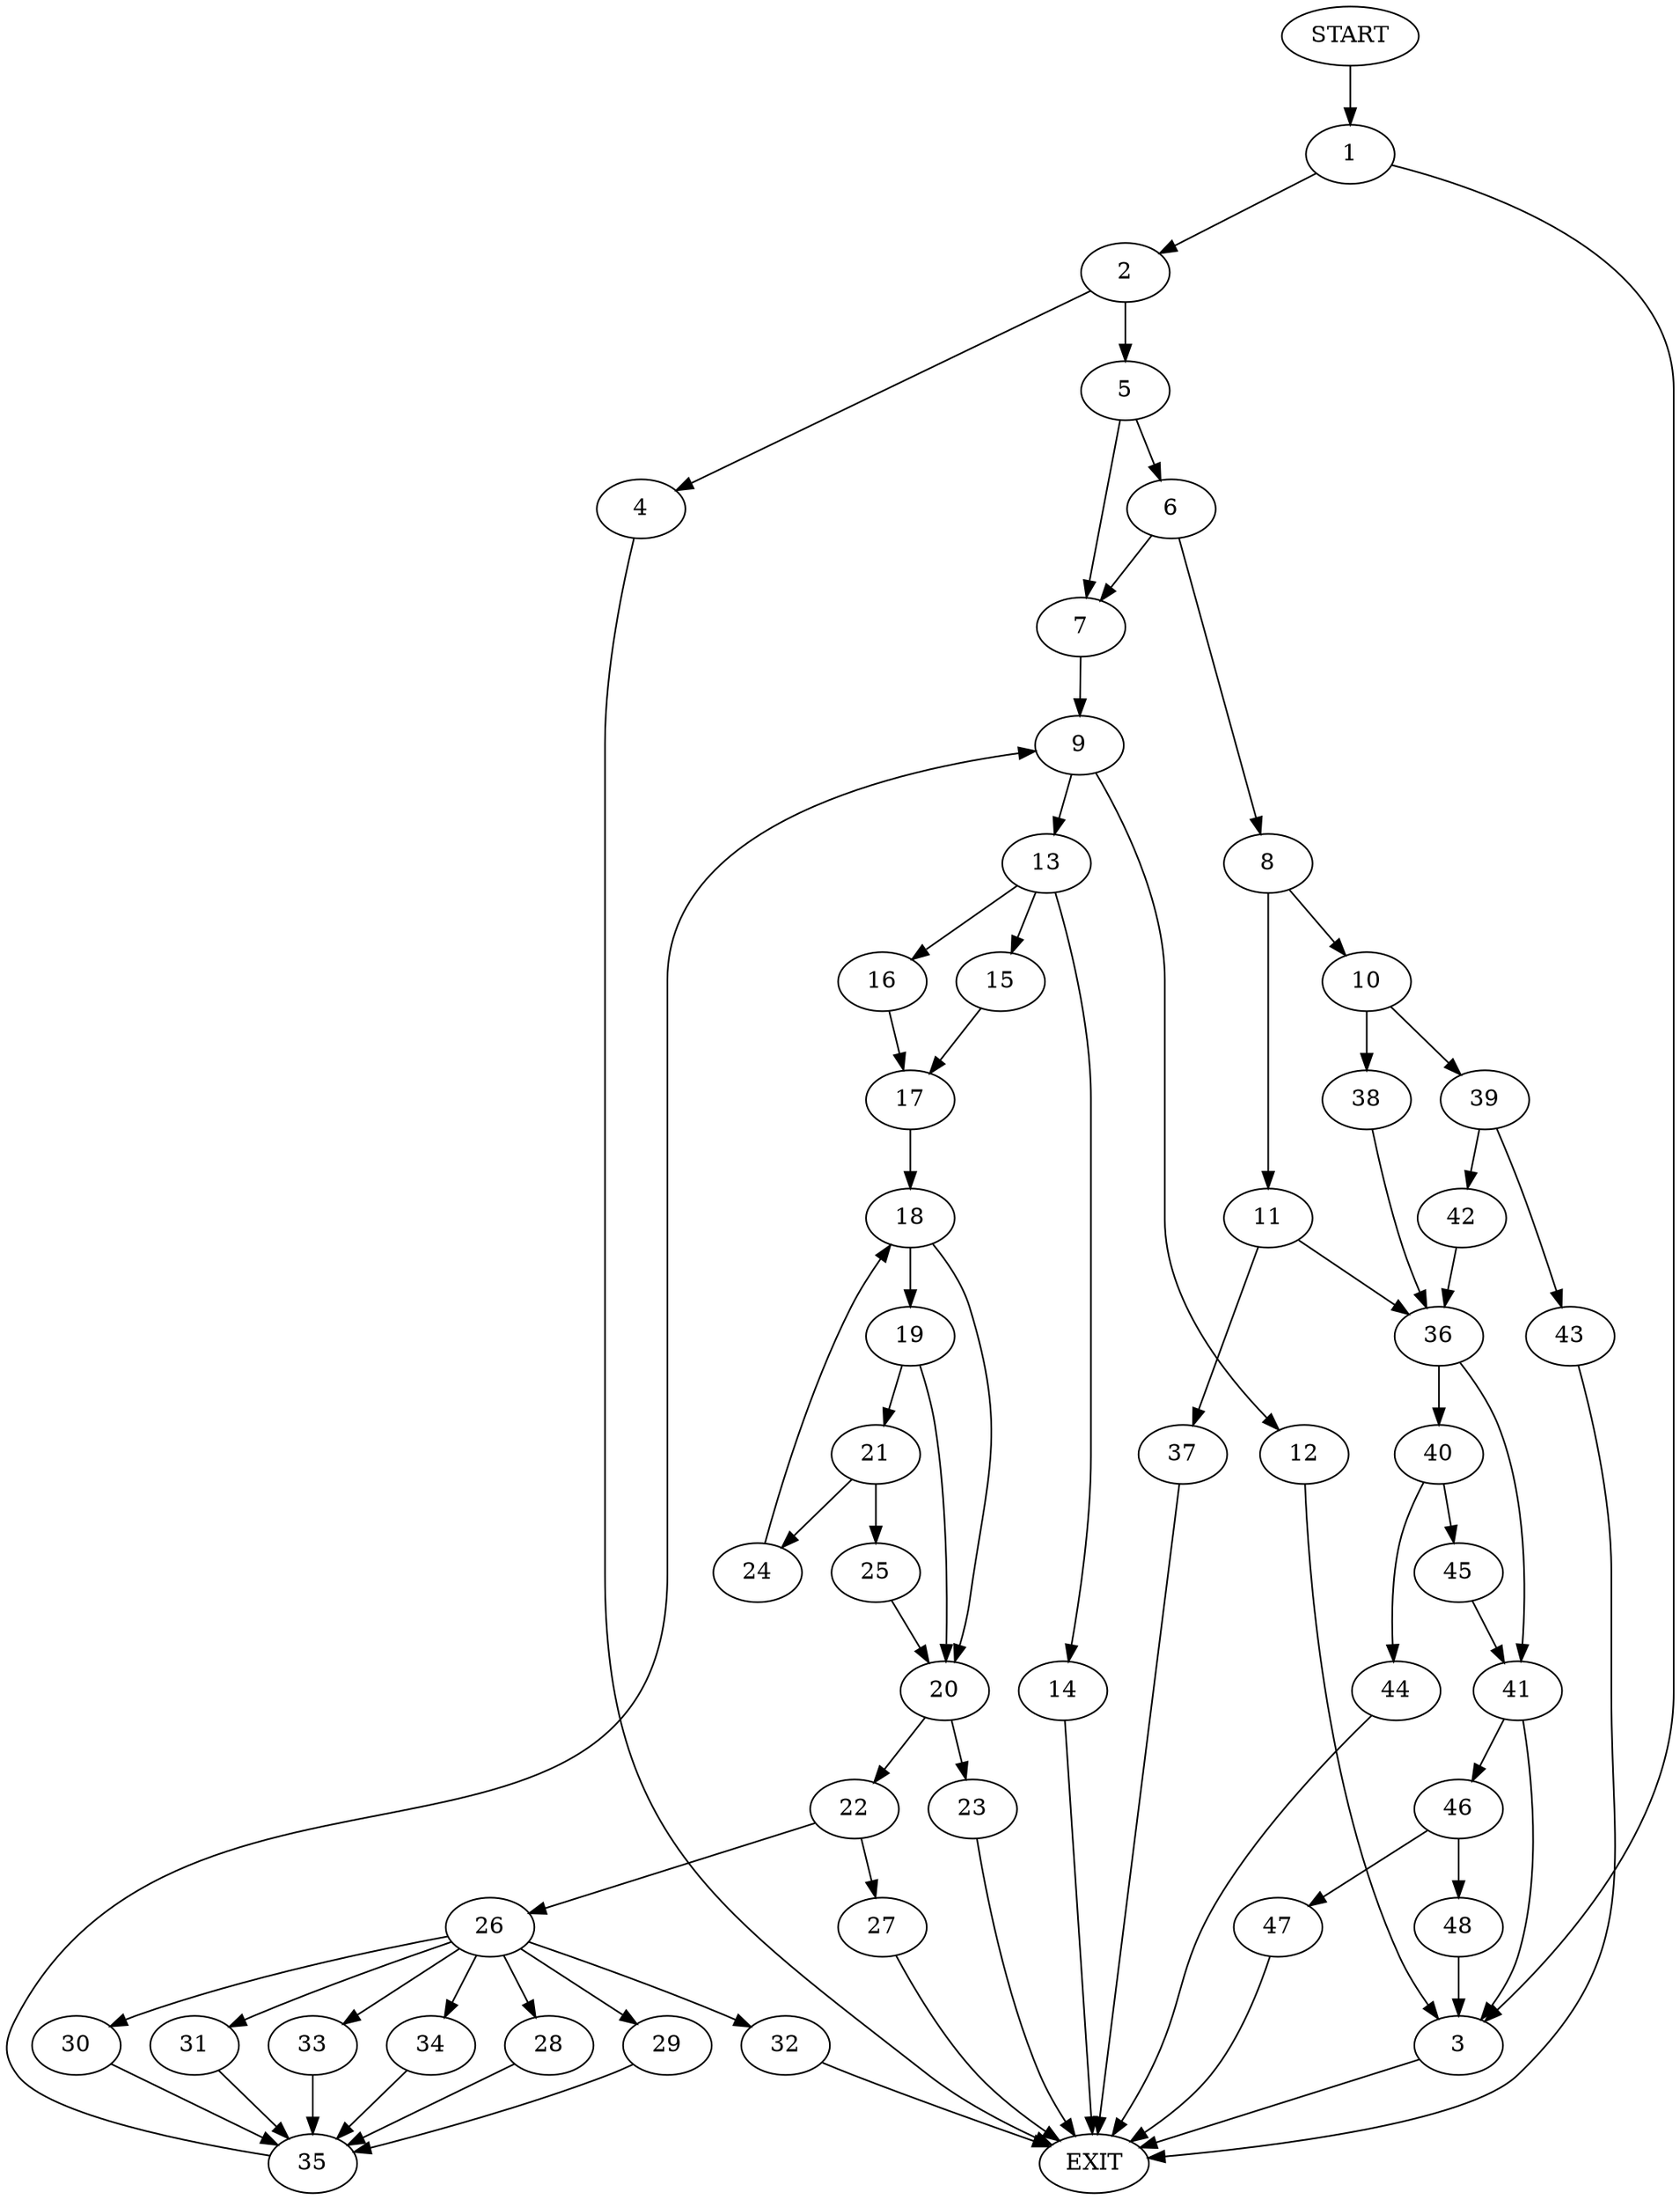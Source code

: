 digraph {
0 [label="START"]
49 [label="EXIT"]
0 -> 1
1 -> 2
1 -> 3
2 -> 4
2 -> 5
3 -> 49
4 -> 49
5 -> 6
5 -> 7
6 -> 8
6 -> 7
7 -> 9
8 -> 10
8 -> 11
9 -> 12
9 -> 13
13 -> 14
13 -> 15
13 -> 16
12 -> 3
15 -> 17
16 -> 17
14 -> 49
17 -> 18
18 -> 19
18 -> 20
19 -> 21
19 -> 20
20 -> 22
20 -> 23
21 -> 24
21 -> 25
24 -> 18
25 -> 20
23 -> 49
22 -> 26
22 -> 27
26 -> 28
26 -> 29
26 -> 30
26 -> 31
26 -> 32
26 -> 33
26 -> 34
27 -> 49
32 -> 49
30 -> 35
34 -> 35
28 -> 35
33 -> 35
31 -> 35
29 -> 35
35 -> 9
11 -> 36
11 -> 37
10 -> 38
10 -> 39
37 -> 49
36 -> 40
36 -> 41
39 -> 42
39 -> 43
38 -> 36
42 -> 36
43 -> 49
40 -> 44
40 -> 45
41 -> 3
41 -> 46
45 -> 41
44 -> 49
46 -> 47
46 -> 48
47 -> 49
48 -> 3
}
